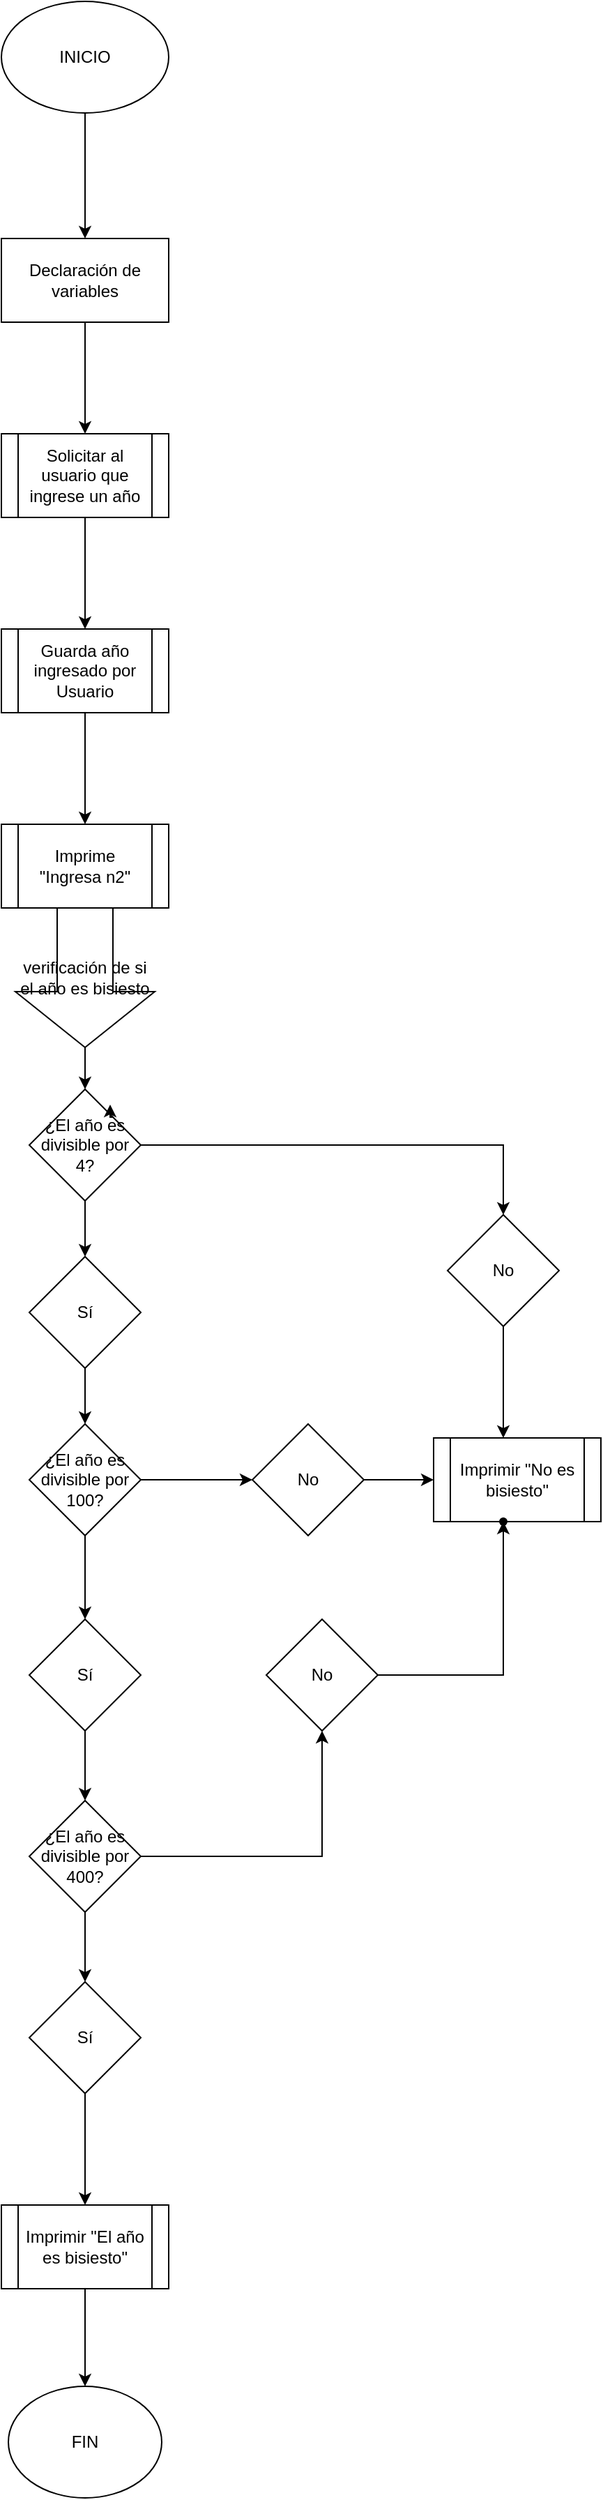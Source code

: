 <mxfile version="21.7.2" type="github">
  <diagram name="Página-1" id="8XsvwOaD6jY7kTBULeWO">
    <mxGraphModel dx="1114" dy="610" grid="1" gridSize="10" guides="1" tooltips="1" connect="1" arrows="1" fold="1" page="1" pageScale="1" pageWidth="827" pageHeight="1169" math="0" shadow="0">
      <root>
        <mxCell id="0" />
        <mxCell id="1" parent="0" />
        <mxCell id="NjP9InxcKavhKq1aIfqt-3" value="" style="edgeStyle=orthogonalEdgeStyle;rounded=0;orthogonalLoop=1;jettySize=auto;html=1;" parent="1" source="NjP9InxcKavhKq1aIfqt-1" target="NjP9InxcKavhKq1aIfqt-2" edge="1">
          <mxGeometry relative="1" as="geometry" />
        </mxCell>
        <mxCell id="NjP9InxcKavhKq1aIfqt-1" value="INICIO" style="ellipse;whiteSpace=wrap;html=1;" parent="1" vertex="1">
          <mxGeometry x="330" y="30" width="120" height="80" as="geometry" />
        </mxCell>
        <mxCell id="NjP9InxcKavhKq1aIfqt-5" value="" style="edgeStyle=orthogonalEdgeStyle;rounded=0;orthogonalLoop=1;jettySize=auto;html=1;" parent="1" source="NjP9InxcKavhKq1aIfqt-2" target="NjP9InxcKavhKq1aIfqt-4" edge="1">
          <mxGeometry relative="1" as="geometry" />
        </mxCell>
        <mxCell id="NjP9InxcKavhKq1aIfqt-2" value="Declaración de variables" style="whiteSpace=wrap;html=1;" parent="1" vertex="1">
          <mxGeometry x="330" y="200" width="120" height="60" as="geometry" />
        </mxCell>
        <mxCell id="NjP9InxcKavhKq1aIfqt-7" value="" style="edgeStyle=orthogonalEdgeStyle;rounded=0;orthogonalLoop=1;jettySize=auto;html=1;" parent="1" source="NjP9InxcKavhKq1aIfqt-4" target="NjP9InxcKavhKq1aIfqt-6" edge="1">
          <mxGeometry relative="1" as="geometry" />
        </mxCell>
        <mxCell id="NjP9InxcKavhKq1aIfqt-4" value="Solicitar al usuario que ingrese un año" style="shape=process;whiteSpace=wrap;html=1;backgroundOutline=1;" parent="1" vertex="1">
          <mxGeometry x="330" y="340" width="120" height="60" as="geometry" />
        </mxCell>
        <mxCell id="NjP9InxcKavhKq1aIfqt-9" value="" style="edgeStyle=orthogonalEdgeStyle;rounded=0;orthogonalLoop=1;jettySize=auto;html=1;" parent="1" source="NjP9InxcKavhKq1aIfqt-6" target="NjP9InxcKavhKq1aIfqt-8" edge="1">
          <mxGeometry relative="1" as="geometry" />
        </mxCell>
        <mxCell id="NjP9InxcKavhKq1aIfqt-6" value="Guarda año ingresado por Usuario" style="shape=process;whiteSpace=wrap;html=1;backgroundOutline=1;" parent="1" vertex="1">
          <mxGeometry x="330" y="480" width="120" height="60" as="geometry" />
        </mxCell>
        <mxCell id="m9piNIA1u_bAshz2bowQ-2" value="" style="edgeStyle=orthogonalEdgeStyle;rounded=0;orthogonalLoop=1;jettySize=auto;html=1;" edge="1" parent="1" source="NjP9InxcKavhKq1aIfqt-8" target="m9piNIA1u_bAshz2bowQ-1">
          <mxGeometry relative="1" as="geometry" />
        </mxCell>
        <mxCell id="NjP9InxcKavhKq1aIfqt-8" value="Imprime&lt;br&gt;&quot;Ingresa n2&quot;" style="shape=process;whiteSpace=wrap;html=1;backgroundOutline=1;" parent="1" vertex="1">
          <mxGeometry x="330" y="620" width="120" height="60" as="geometry" />
        </mxCell>
        <mxCell id="m9piNIA1u_bAshz2bowQ-4" value="" style="edgeStyle=orthogonalEdgeStyle;rounded=0;orthogonalLoop=1;jettySize=auto;html=1;" edge="1" parent="1" source="m9piNIA1u_bAshz2bowQ-1" target="m9piNIA1u_bAshz2bowQ-3">
          <mxGeometry relative="1" as="geometry" />
        </mxCell>
        <mxCell id="m9piNIA1u_bAshz2bowQ-1" value="verificación de si el año es bisiesto" style="shape=singleArrow;whiteSpace=wrap;html=1;arrowWidth=0.4;arrowSize=0.4;direction=south;" vertex="1" parent="1">
          <mxGeometry x="340" y="680" width="100" height="100" as="geometry" />
        </mxCell>
        <mxCell id="m9piNIA1u_bAshz2bowQ-7" value="" style="edgeStyle=orthogonalEdgeStyle;rounded=0;orthogonalLoop=1;jettySize=auto;html=1;" edge="1" parent="1" source="m9piNIA1u_bAshz2bowQ-3" target="m9piNIA1u_bAshz2bowQ-6">
          <mxGeometry relative="1" as="geometry" />
        </mxCell>
        <mxCell id="m9piNIA1u_bAshz2bowQ-9" value="" style="edgeStyle=orthogonalEdgeStyle;rounded=0;orthogonalLoop=1;jettySize=auto;html=1;" edge="1" parent="1" source="m9piNIA1u_bAshz2bowQ-3" target="m9piNIA1u_bAshz2bowQ-8">
          <mxGeometry relative="1" as="geometry" />
        </mxCell>
        <mxCell id="m9piNIA1u_bAshz2bowQ-3" value="¿El año es divisible por 4?" style="rhombus;whiteSpace=wrap;html=1;" vertex="1" parent="1">
          <mxGeometry x="350" y="810" width="80" height="80" as="geometry" />
        </mxCell>
        <mxCell id="m9piNIA1u_bAshz2bowQ-5" style="edgeStyle=orthogonalEdgeStyle;rounded=0;orthogonalLoop=1;jettySize=auto;html=1;exitX=1;exitY=0;exitDx=0;exitDy=0;entryX=0.725;entryY=0.138;entryDx=0;entryDy=0;entryPerimeter=0;" edge="1" parent="1" source="m9piNIA1u_bAshz2bowQ-3" target="m9piNIA1u_bAshz2bowQ-3">
          <mxGeometry relative="1" as="geometry" />
        </mxCell>
        <mxCell id="m9piNIA1u_bAshz2bowQ-23" value="" style="edgeStyle=orthogonalEdgeStyle;rounded=0;orthogonalLoop=1;jettySize=auto;html=1;" edge="1" parent="1" source="m9piNIA1u_bAshz2bowQ-6" target="m9piNIA1u_bAshz2bowQ-22">
          <mxGeometry relative="1" as="geometry">
            <Array as="points">
              <mxPoint x="690" y="1000" />
              <mxPoint x="690" y="1000" />
            </Array>
          </mxGeometry>
        </mxCell>
        <mxCell id="m9piNIA1u_bAshz2bowQ-6" value="No" style="rhombus;whiteSpace=wrap;html=1;" vertex="1" parent="1">
          <mxGeometry x="650" y="900" width="80" height="80" as="geometry" />
        </mxCell>
        <mxCell id="m9piNIA1u_bAshz2bowQ-11" value="" style="edgeStyle=orthogonalEdgeStyle;rounded=0;orthogonalLoop=1;jettySize=auto;html=1;" edge="1" parent="1" source="m9piNIA1u_bAshz2bowQ-8" target="m9piNIA1u_bAshz2bowQ-10">
          <mxGeometry relative="1" as="geometry" />
        </mxCell>
        <mxCell id="m9piNIA1u_bAshz2bowQ-8" value="Sí" style="rhombus;whiteSpace=wrap;html=1;" vertex="1" parent="1">
          <mxGeometry x="350" y="930" width="80" height="80" as="geometry" />
        </mxCell>
        <mxCell id="m9piNIA1u_bAshz2bowQ-13" value="" style="edgeStyle=orthogonalEdgeStyle;rounded=0;orthogonalLoop=1;jettySize=auto;html=1;" edge="1" parent="1" source="m9piNIA1u_bAshz2bowQ-10" target="m9piNIA1u_bAshz2bowQ-12">
          <mxGeometry relative="1" as="geometry" />
        </mxCell>
        <mxCell id="m9piNIA1u_bAshz2bowQ-15" value="" style="edgeStyle=orthogonalEdgeStyle;rounded=0;orthogonalLoop=1;jettySize=auto;html=1;" edge="1" parent="1" source="m9piNIA1u_bAshz2bowQ-10" target="m9piNIA1u_bAshz2bowQ-14">
          <mxGeometry relative="1" as="geometry" />
        </mxCell>
        <mxCell id="m9piNIA1u_bAshz2bowQ-10" value="¿El año es divisible por 100?" style="rhombus;whiteSpace=wrap;html=1;" vertex="1" parent="1">
          <mxGeometry x="350" y="1050" width="80" height="80" as="geometry" />
        </mxCell>
        <mxCell id="m9piNIA1u_bAshz2bowQ-17" value="" style="edgeStyle=orthogonalEdgeStyle;rounded=0;orthogonalLoop=1;jettySize=auto;html=1;" edge="1" parent="1" source="m9piNIA1u_bAshz2bowQ-12" target="m9piNIA1u_bAshz2bowQ-16">
          <mxGeometry relative="1" as="geometry" />
        </mxCell>
        <mxCell id="m9piNIA1u_bAshz2bowQ-12" value="Sí" style="rhombus;whiteSpace=wrap;html=1;" vertex="1" parent="1">
          <mxGeometry x="350" y="1190" width="80" height="80" as="geometry" />
        </mxCell>
        <mxCell id="m9piNIA1u_bAshz2bowQ-24" value="" style="edgeStyle=orthogonalEdgeStyle;rounded=0;orthogonalLoop=1;jettySize=auto;html=1;" edge="1" parent="1" source="m9piNIA1u_bAshz2bowQ-14" target="m9piNIA1u_bAshz2bowQ-22">
          <mxGeometry relative="1" as="geometry" />
        </mxCell>
        <mxCell id="m9piNIA1u_bAshz2bowQ-14" value="No" style="rhombus;whiteSpace=wrap;html=1;" vertex="1" parent="1">
          <mxGeometry x="510" y="1050" width="80" height="80" as="geometry" />
        </mxCell>
        <mxCell id="m9piNIA1u_bAshz2bowQ-19" value="" style="edgeStyle=orthogonalEdgeStyle;rounded=0;orthogonalLoop=1;jettySize=auto;html=1;" edge="1" parent="1" source="m9piNIA1u_bAshz2bowQ-16" target="m9piNIA1u_bAshz2bowQ-18">
          <mxGeometry relative="1" as="geometry" />
        </mxCell>
        <mxCell id="m9piNIA1u_bAshz2bowQ-21" value="" style="edgeStyle=orthogonalEdgeStyle;rounded=0;orthogonalLoop=1;jettySize=auto;html=1;" edge="1" parent="1" source="m9piNIA1u_bAshz2bowQ-16" target="m9piNIA1u_bAshz2bowQ-20">
          <mxGeometry relative="1" as="geometry" />
        </mxCell>
        <mxCell id="m9piNIA1u_bAshz2bowQ-16" value="¿El año es divisible por 400?" style="rhombus;whiteSpace=wrap;html=1;" vertex="1" parent="1">
          <mxGeometry x="350" y="1320" width="80" height="80" as="geometry" />
        </mxCell>
        <mxCell id="m9piNIA1u_bAshz2bowQ-26" value="" style="edgeStyle=orthogonalEdgeStyle;rounded=0;orthogonalLoop=1;jettySize=auto;html=1;" edge="1" parent="1" source="m9piNIA1u_bAshz2bowQ-18" target="m9piNIA1u_bAshz2bowQ-25">
          <mxGeometry relative="1" as="geometry" />
        </mxCell>
        <mxCell id="m9piNIA1u_bAshz2bowQ-18" value="No" style="rhombus;whiteSpace=wrap;html=1;" vertex="1" parent="1">
          <mxGeometry x="520" y="1190" width="80" height="80" as="geometry" />
        </mxCell>
        <mxCell id="m9piNIA1u_bAshz2bowQ-28" value="" style="edgeStyle=orthogonalEdgeStyle;rounded=0;orthogonalLoop=1;jettySize=auto;html=1;" edge="1" parent="1" source="m9piNIA1u_bAshz2bowQ-20" target="m9piNIA1u_bAshz2bowQ-27">
          <mxGeometry relative="1" as="geometry" />
        </mxCell>
        <mxCell id="m9piNIA1u_bAshz2bowQ-20" value="Sí" style="rhombus;whiteSpace=wrap;html=1;" vertex="1" parent="1">
          <mxGeometry x="350" y="1450" width="80" height="80" as="geometry" />
        </mxCell>
        <mxCell id="m9piNIA1u_bAshz2bowQ-22" value="Imprimir &quot;No es bisiesto&quot;" style="shape=process;whiteSpace=wrap;html=1;backgroundOutline=1;" vertex="1" parent="1">
          <mxGeometry x="640" y="1060" width="120" height="60" as="geometry" />
        </mxCell>
        <mxCell id="m9piNIA1u_bAshz2bowQ-25" value="" style="shape=waypoint;sketch=0;size=6;pointerEvents=1;points=[];fillColor=default;resizable=0;rotatable=0;perimeter=centerPerimeter;snapToPoint=1;" vertex="1" parent="1">
          <mxGeometry x="680" y="1110" width="20" height="20" as="geometry" />
        </mxCell>
        <mxCell id="m9piNIA1u_bAshz2bowQ-32" value="" style="edgeStyle=orthogonalEdgeStyle;rounded=0;orthogonalLoop=1;jettySize=auto;html=1;" edge="1" parent="1" source="m9piNIA1u_bAshz2bowQ-27" target="m9piNIA1u_bAshz2bowQ-31">
          <mxGeometry relative="1" as="geometry" />
        </mxCell>
        <mxCell id="m9piNIA1u_bAshz2bowQ-27" value="Imprimir &quot;El año es bisiesto&quot;" style="shape=process;whiteSpace=wrap;html=1;backgroundOutline=1;" vertex="1" parent="1">
          <mxGeometry x="330" y="1610" width="120" height="60" as="geometry" />
        </mxCell>
        <mxCell id="m9piNIA1u_bAshz2bowQ-31" value="FIN" style="ellipse;whiteSpace=wrap;html=1;" vertex="1" parent="1">
          <mxGeometry x="335" y="1740" width="110" height="80" as="geometry" />
        </mxCell>
      </root>
    </mxGraphModel>
  </diagram>
</mxfile>
